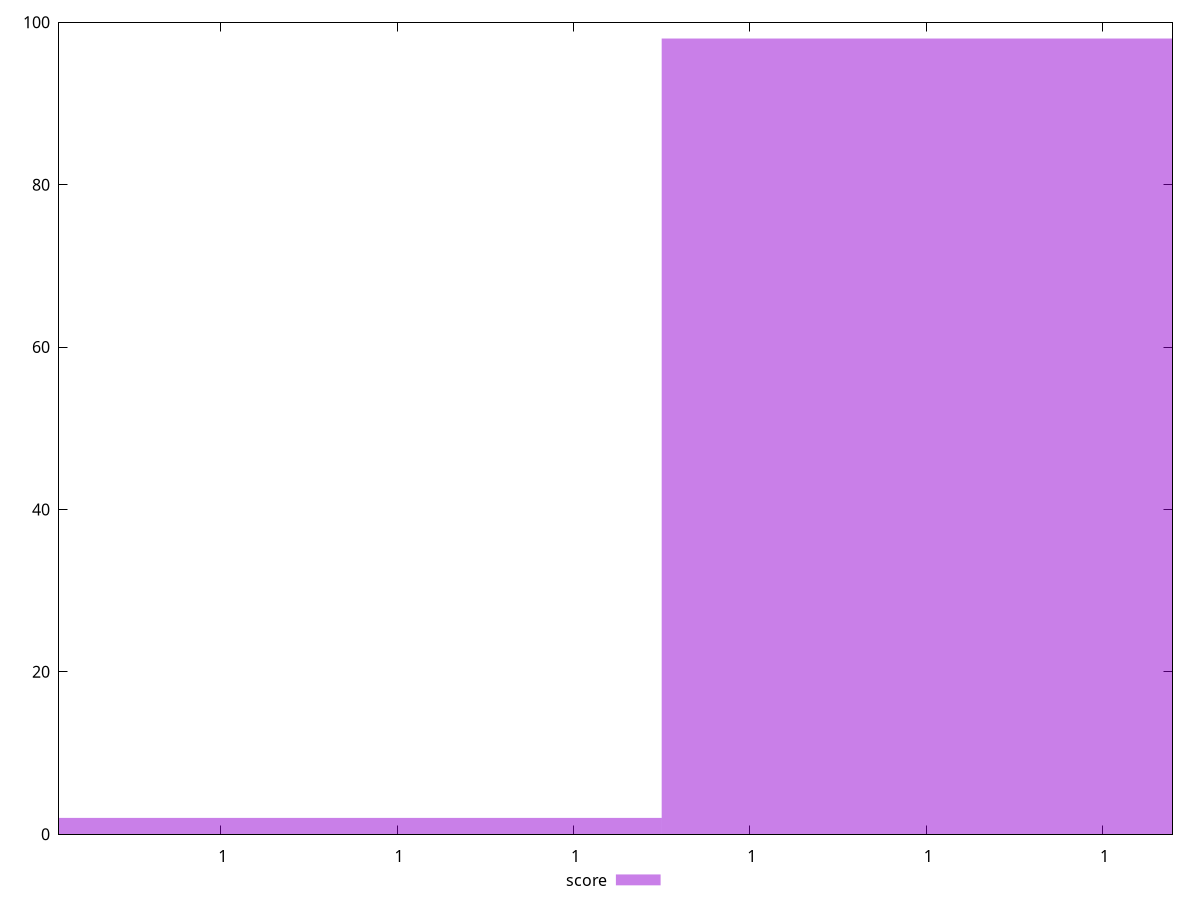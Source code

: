 reset

$score <<EOF
0.9999999999979999 98
0.999999999997 2
EOF

set key outside below
set boxwidth 1e-12
set xrange [0.9999999999968165:0.9999999999980791]
set yrange [0:100]
set style fill transparent solid 0.5 noborder
set terminal svg size 640, 490 enhanced background rgb 'white'
set output "report_00007_2020-12-11T15:55:29.892Z/total-byte-weight/samples/pages+cached+noexternal+nojs/score/histogram.svg"

plot $score title "score" with boxes

reset
